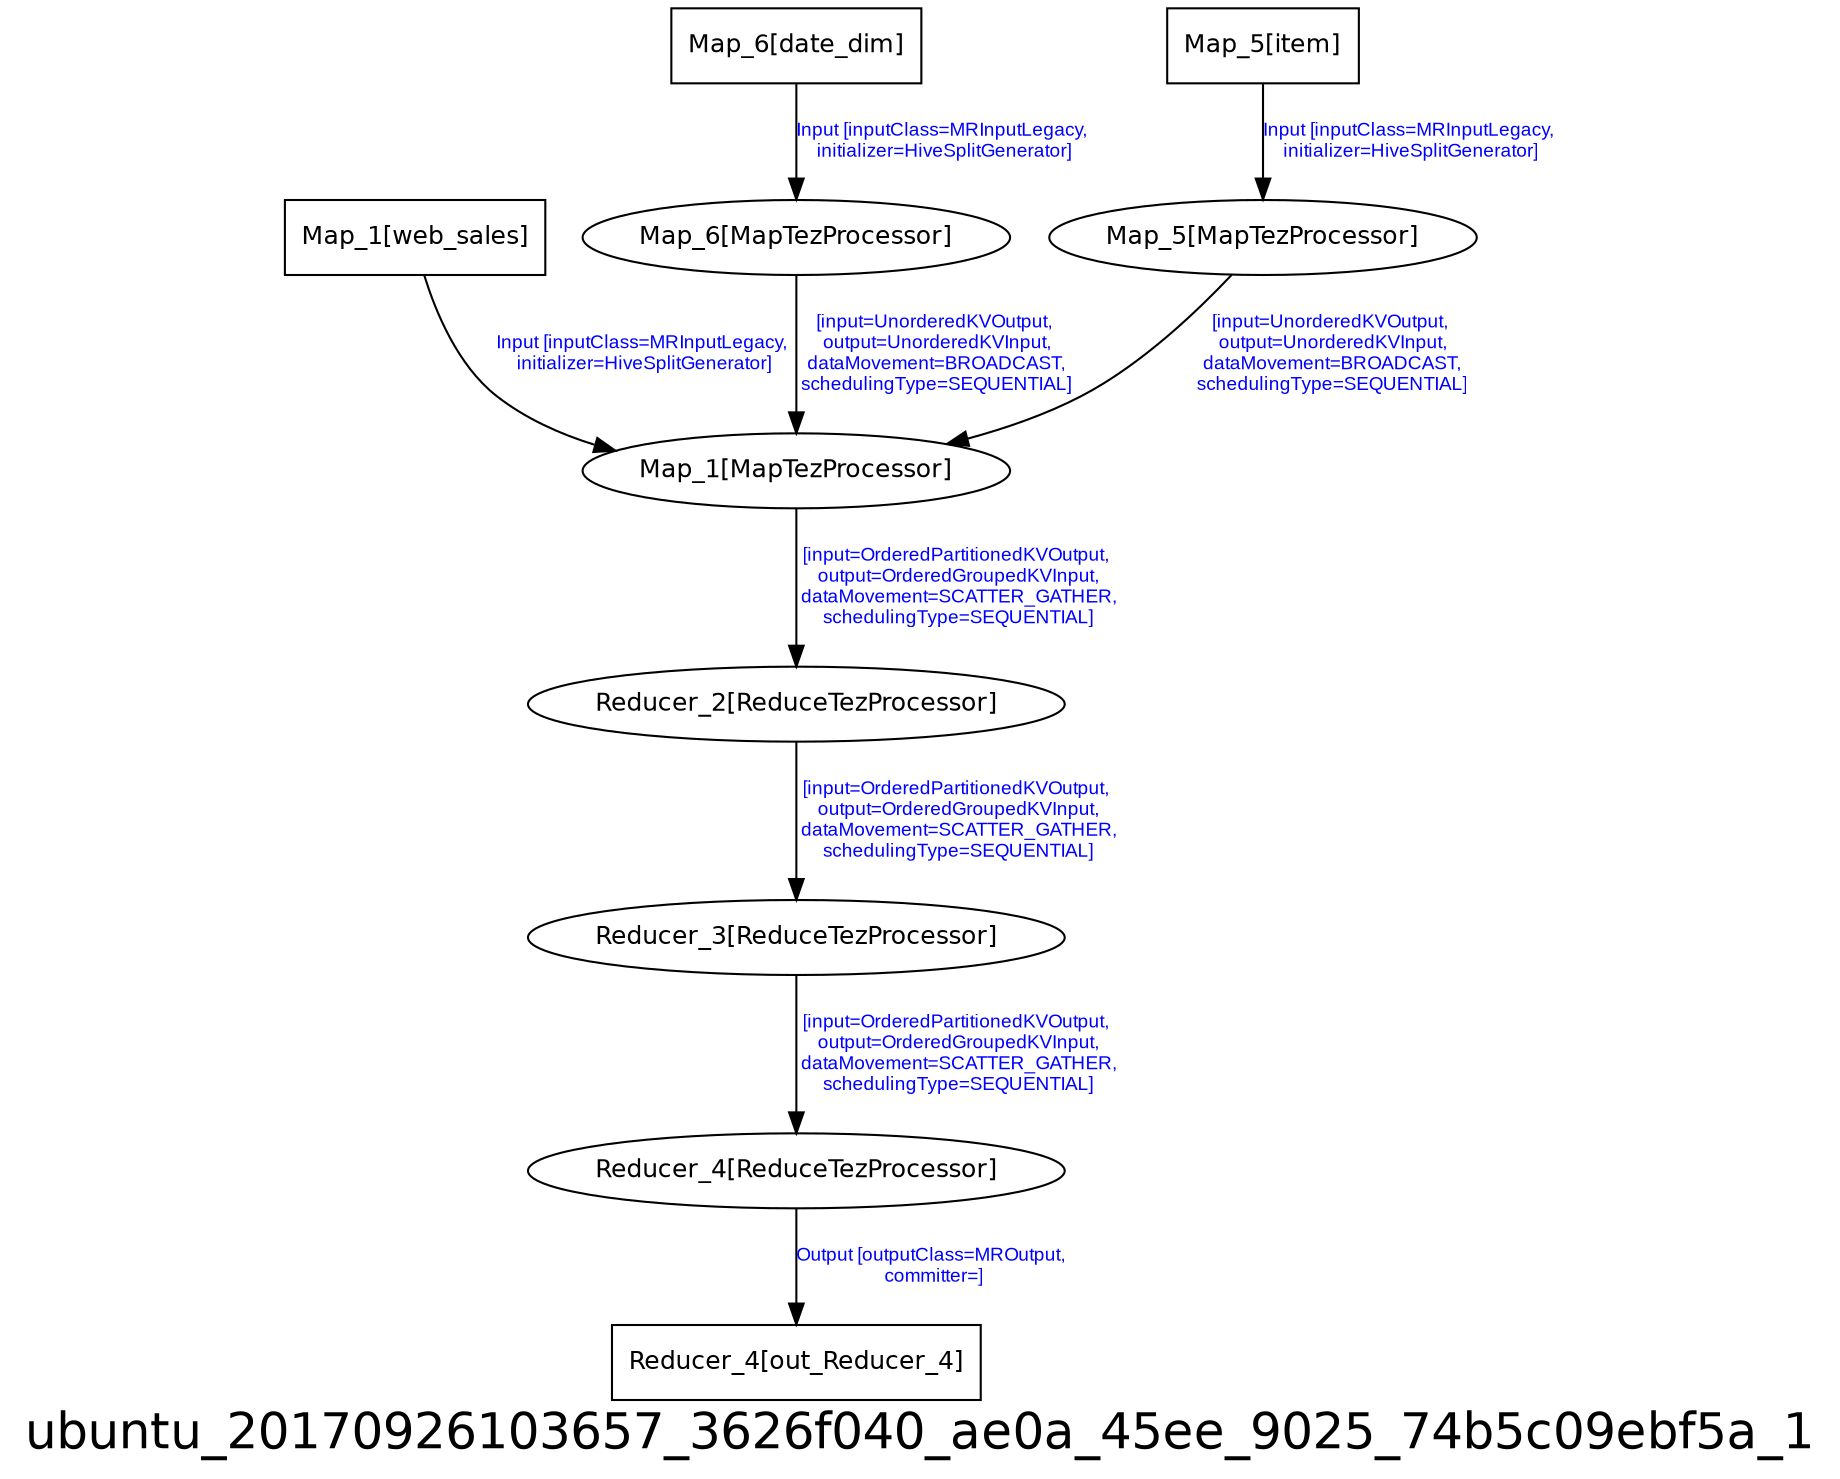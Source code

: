 digraph ubuntu_20170926103657_3626f040_ae0a_45ee_9025_74b5c09ebf5a_1 {
graph [ label="ubuntu_20170926103657_3626f040_ae0a_45ee_9025_74b5c09ebf5a_1", fontsize=24, fontname=Helvetica];
node [fontsize=12, fontname=Helvetica];
edge [fontsize=9, fontcolor=blue, fontname=Arial];
"ubuntu_20170926103657_3626f040_ae0a_45ee_9025_74b5c09ebf5a_1.Map_5" [ label = "Map_5[MapTezProcessor]" ];
"ubuntu_20170926103657_3626f040_ae0a_45ee_9025_74b5c09ebf5a_1.Map_5" -> "ubuntu_20170926103657_3626f040_ae0a_45ee_9025_74b5c09ebf5a_1.Map_1" [ label = "[input=UnorderedKVOutput,\n output=UnorderedKVInput,\n dataMovement=BROADCAST,\n schedulingType=SEQUENTIAL]" ];
"ubuntu_20170926103657_3626f040_ae0a_45ee_9025_74b5c09ebf5a_1.Map_1_web_sales" [ label = "Map_1[web_sales]", shape = "box" ];
"ubuntu_20170926103657_3626f040_ae0a_45ee_9025_74b5c09ebf5a_1.Map_1_web_sales" -> "ubuntu_20170926103657_3626f040_ae0a_45ee_9025_74b5c09ebf5a_1.Map_1" [ label = "Input [inputClass=MRInputLegacy,\n initializer=HiveSplitGenerator]" ];
"ubuntu_20170926103657_3626f040_ae0a_45ee_9025_74b5c09ebf5a_1.Map_6" [ label = "Map_6[MapTezProcessor]" ];
"ubuntu_20170926103657_3626f040_ae0a_45ee_9025_74b5c09ebf5a_1.Map_6" -> "ubuntu_20170926103657_3626f040_ae0a_45ee_9025_74b5c09ebf5a_1.Map_1" [ label = "[input=UnorderedKVOutput,\n output=UnorderedKVInput,\n dataMovement=BROADCAST,\n schedulingType=SEQUENTIAL]" ];
"ubuntu_20170926103657_3626f040_ae0a_45ee_9025_74b5c09ebf5a_1.Reducer_2" [ label = "Reducer_2[ReduceTezProcessor]" ];
"ubuntu_20170926103657_3626f040_ae0a_45ee_9025_74b5c09ebf5a_1.Reducer_2" -> "ubuntu_20170926103657_3626f040_ae0a_45ee_9025_74b5c09ebf5a_1.Reducer_3" [ label = "[input=OrderedPartitionedKVOutput,\n output=OrderedGroupedKVInput,\n dataMovement=SCATTER_GATHER,\n schedulingType=SEQUENTIAL]" ];
"ubuntu_20170926103657_3626f040_ae0a_45ee_9025_74b5c09ebf5a_1.Reducer_4_out_Reducer_4" [ label = "Reducer_4[out_Reducer_4]", shape = "box" ];
"ubuntu_20170926103657_3626f040_ae0a_45ee_9025_74b5c09ebf5a_1.Reducer_4" [ label = "Reducer_4[ReduceTezProcessor]" ];
"ubuntu_20170926103657_3626f040_ae0a_45ee_9025_74b5c09ebf5a_1.Reducer_4" -> "ubuntu_20170926103657_3626f040_ae0a_45ee_9025_74b5c09ebf5a_1.Reducer_4_out_Reducer_4" [ label = "Output [outputClass=MROutput,\n committer=]" ];
"ubuntu_20170926103657_3626f040_ae0a_45ee_9025_74b5c09ebf5a_1.Map_5_item" [ label = "Map_5[item]", shape = "box" ];
"ubuntu_20170926103657_3626f040_ae0a_45ee_9025_74b5c09ebf5a_1.Map_5_item" -> "ubuntu_20170926103657_3626f040_ae0a_45ee_9025_74b5c09ebf5a_1.Map_5" [ label = "Input [inputClass=MRInputLegacy,\n initializer=HiveSplitGenerator]" ];
"ubuntu_20170926103657_3626f040_ae0a_45ee_9025_74b5c09ebf5a_1.Reducer_3" [ label = "Reducer_3[ReduceTezProcessor]" ];
"ubuntu_20170926103657_3626f040_ae0a_45ee_9025_74b5c09ebf5a_1.Reducer_3" -> "ubuntu_20170926103657_3626f040_ae0a_45ee_9025_74b5c09ebf5a_1.Reducer_4" [ label = "[input=OrderedPartitionedKVOutput,\n output=OrderedGroupedKVInput,\n dataMovement=SCATTER_GATHER,\n schedulingType=SEQUENTIAL]" ];
"ubuntu_20170926103657_3626f040_ae0a_45ee_9025_74b5c09ebf5a_1.Map_6_date_dim" [ label = "Map_6[date_dim]", shape = "box" ];
"ubuntu_20170926103657_3626f040_ae0a_45ee_9025_74b5c09ebf5a_1.Map_6_date_dim" -> "ubuntu_20170926103657_3626f040_ae0a_45ee_9025_74b5c09ebf5a_1.Map_6" [ label = "Input [inputClass=MRInputLegacy,\n initializer=HiveSplitGenerator]" ];
"ubuntu_20170926103657_3626f040_ae0a_45ee_9025_74b5c09ebf5a_1.Map_1" [ label = "Map_1[MapTezProcessor]" ];
"ubuntu_20170926103657_3626f040_ae0a_45ee_9025_74b5c09ebf5a_1.Map_1" -> "ubuntu_20170926103657_3626f040_ae0a_45ee_9025_74b5c09ebf5a_1.Reducer_2" [ label = "[input=OrderedPartitionedKVOutput,\n output=OrderedGroupedKVInput,\n dataMovement=SCATTER_GATHER,\n schedulingType=SEQUENTIAL]" ];
}
